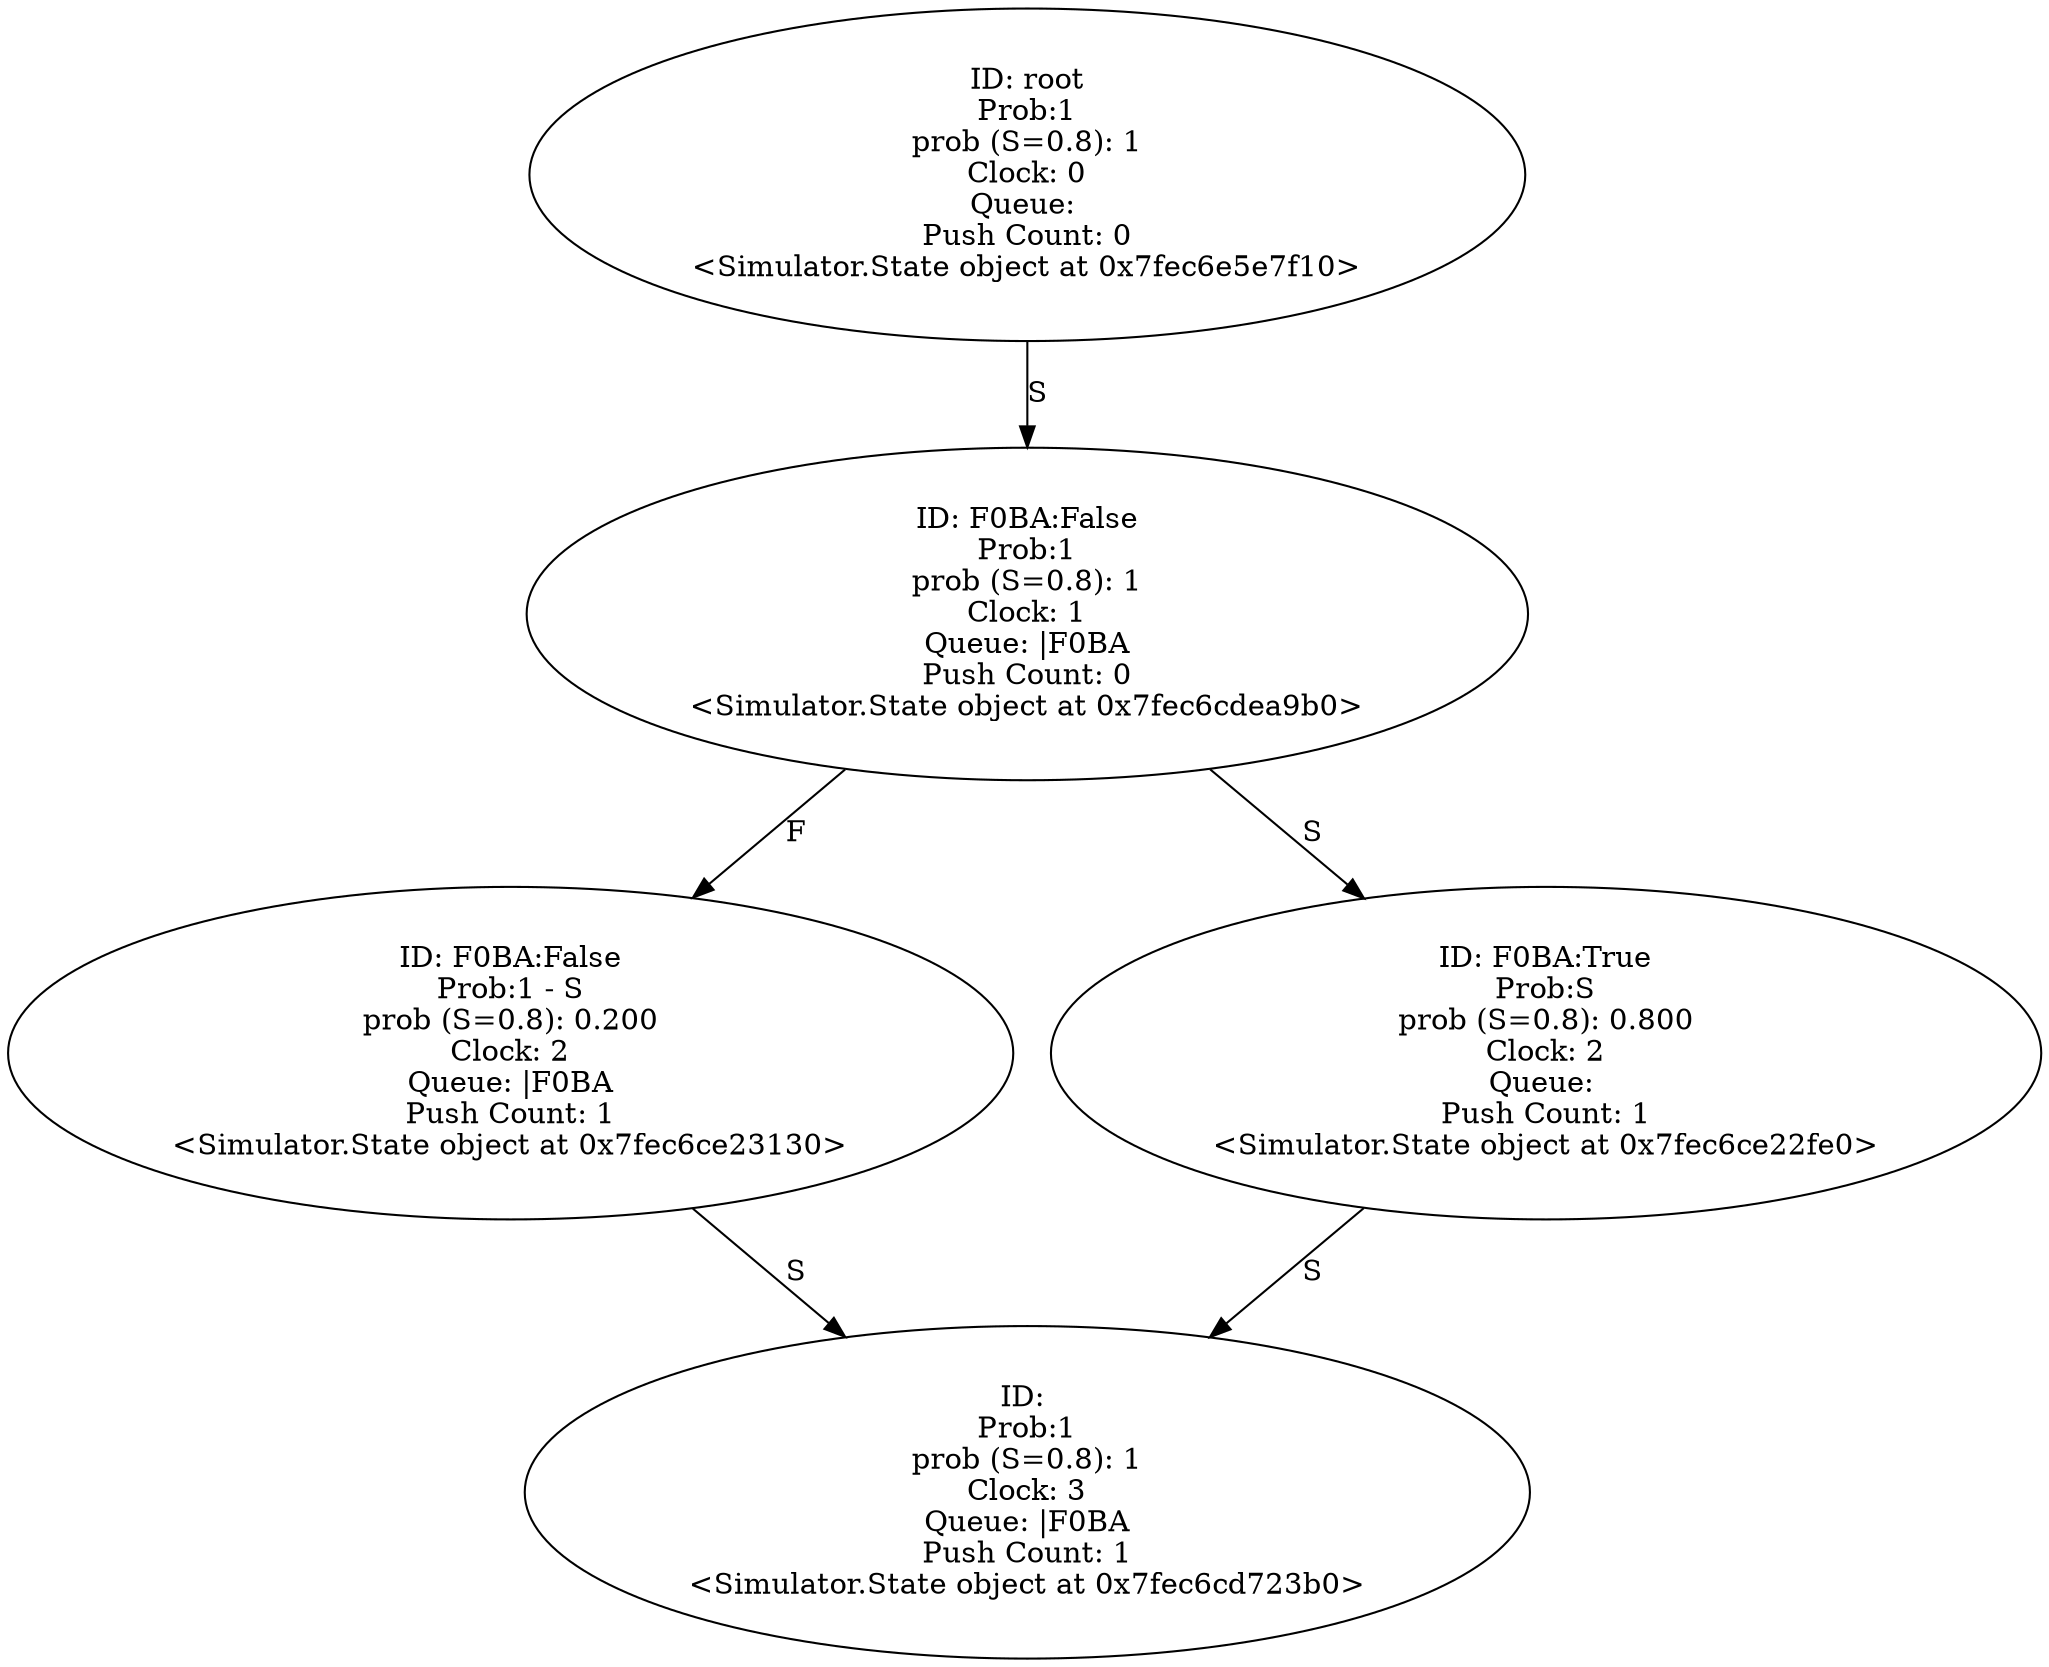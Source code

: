 digraph "./Output/half_condition.wrp" {
	<Simulator.State object at 0x7fec6e5e7f10> [label="ID: root
Prob:1
prob (S=0.8): 1
Clock: 0
Queue: 
Push Count: 0
<Simulator.State object at 0x7fec6e5e7f10>"]
	<Simulator.State object at 0x7fec6e5e7f10> -> <Simulator.State object at 0x7fec6cdea9b0> [label=S]
	<Simulator.State object at 0x7fec6cdea9b0> [label="ID: F0BA:False
Prob:1
prob (S=0.8): 1
Clock: 1
Queue: |F0BA
Push Count: 0
<Simulator.State object at 0x7fec6cdea9b0>"]
	<Simulator.State object at 0x7fec6cdea9b0> -> <Simulator.State object at 0x7fec6ce23130> [label=F]
	<Simulator.State object at 0x7fec6cdea9b0> -> <Simulator.State object at 0x7fec6ce22fe0> [label=S]
	<Simulator.State object at 0x7fec6ce23130> [label="ID: F0BA:False
Prob:1 - S
prob (S=0.8): 0.200
Clock: 2
Queue: |F0BA
Push Count: 1
<Simulator.State object at 0x7fec6ce23130>"]
	<Simulator.State object at 0x7fec6ce23130> -> <Simulator.State object at 0x7fec6cd723b0> [label=S]
	<Simulator.State object at 0x7fec6ce22fe0> [label="ID: F0BA:True
Prob:S
prob (S=0.8): 0.800
Clock: 2
Queue: 
Push Count: 1
<Simulator.State object at 0x7fec6ce22fe0>"]
	<Simulator.State object at 0x7fec6ce22fe0> -> <Simulator.State object at 0x7fec6cd723b0> [label=S]
	<Simulator.State object at 0x7fec6cd723b0> [label="ID: 
Prob:1
prob (S=0.8): 1
Clock: 3
Queue: |F0BA
Push Count: 1
<Simulator.State object at 0x7fec6cd723b0>"]
}
